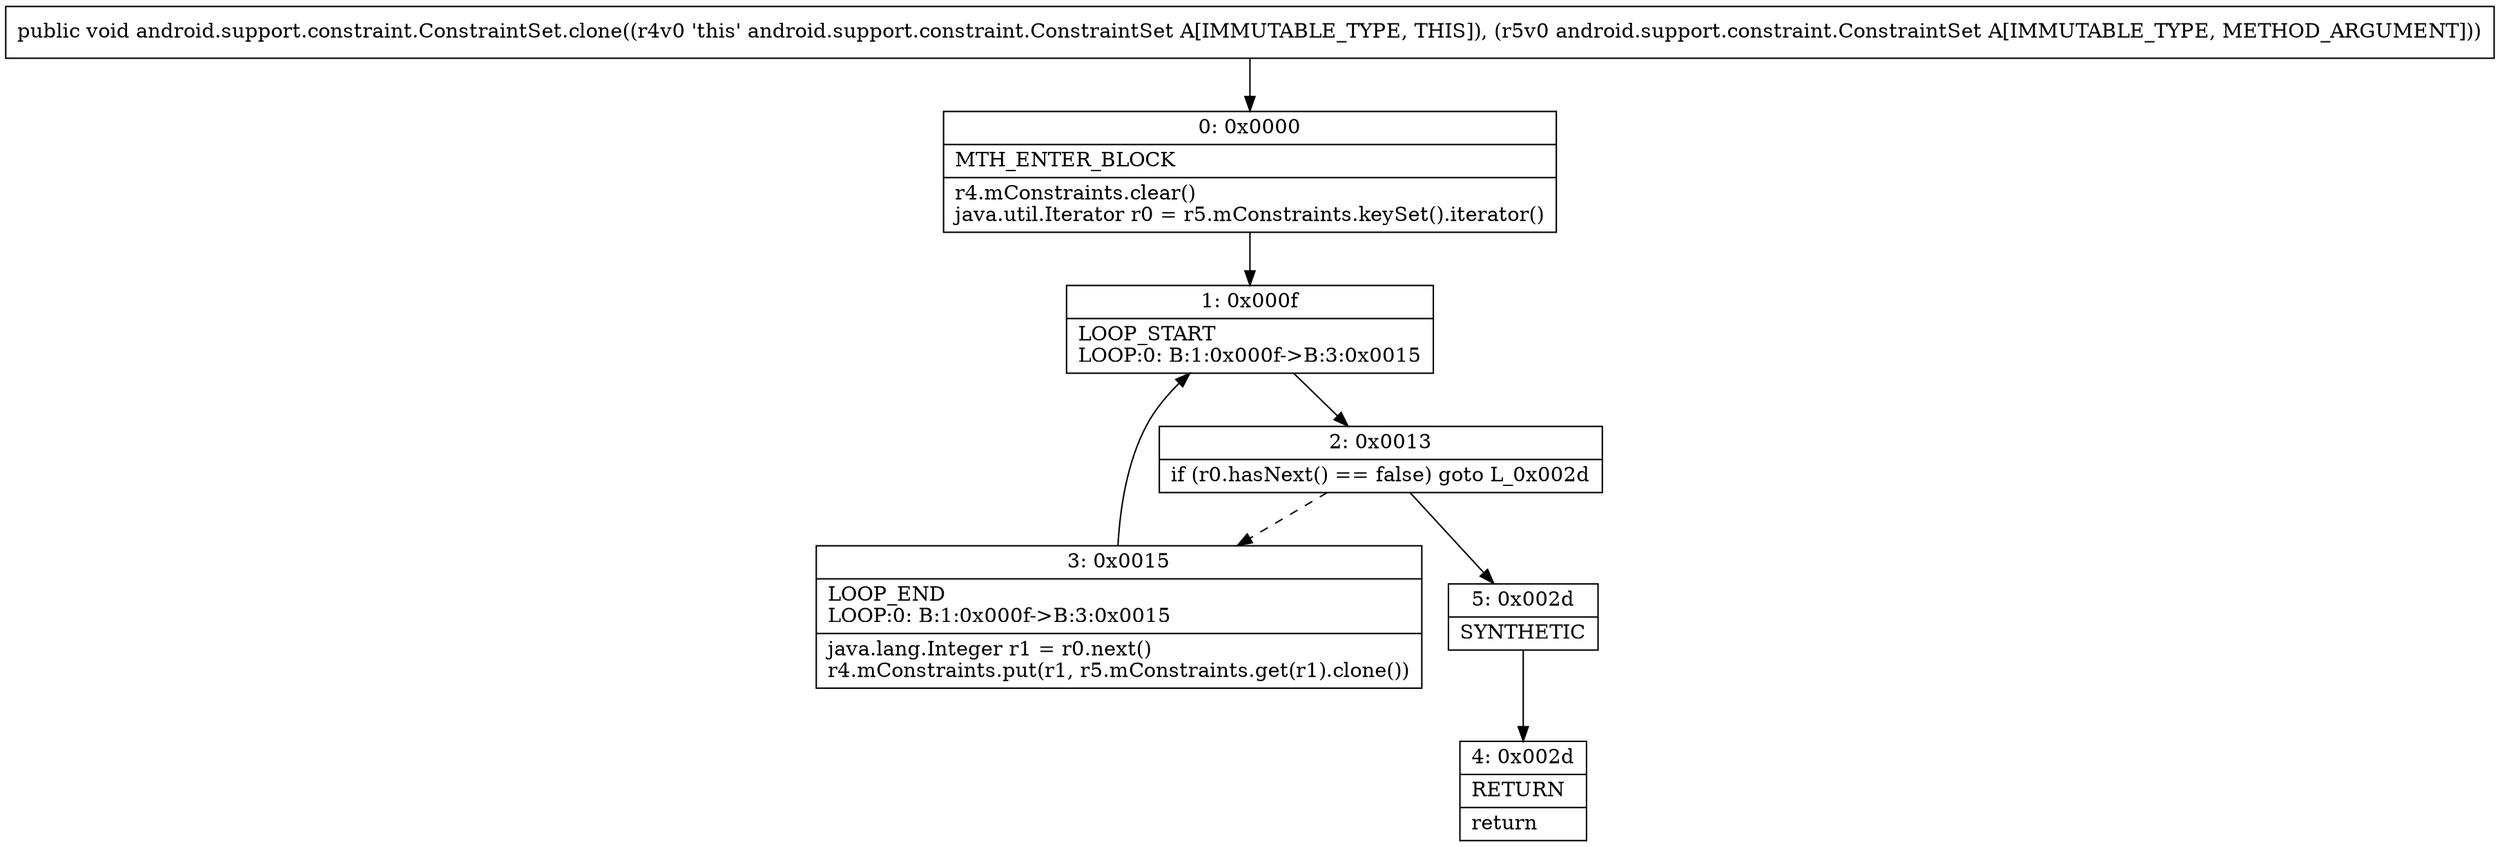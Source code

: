 digraph "CFG forandroid.support.constraint.ConstraintSet.clone(Landroid\/support\/constraint\/ConstraintSet;)V" {
Node_0 [shape=record,label="{0\:\ 0x0000|MTH_ENTER_BLOCK\l|r4.mConstraints.clear()\ljava.util.Iterator r0 = r5.mConstraints.keySet().iterator()\l}"];
Node_1 [shape=record,label="{1\:\ 0x000f|LOOP_START\lLOOP:0: B:1:0x000f\-\>B:3:0x0015\l}"];
Node_2 [shape=record,label="{2\:\ 0x0013|if (r0.hasNext() == false) goto L_0x002d\l}"];
Node_3 [shape=record,label="{3\:\ 0x0015|LOOP_END\lLOOP:0: B:1:0x000f\-\>B:3:0x0015\l|java.lang.Integer r1 = r0.next()\lr4.mConstraints.put(r1, r5.mConstraints.get(r1).clone())\l}"];
Node_4 [shape=record,label="{4\:\ 0x002d|RETURN\l|return\l}"];
Node_5 [shape=record,label="{5\:\ 0x002d|SYNTHETIC\l}"];
MethodNode[shape=record,label="{public void android.support.constraint.ConstraintSet.clone((r4v0 'this' android.support.constraint.ConstraintSet A[IMMUTABLE_TYPE, THIS]), (r5v0 android.support.constraint.ConstraintSet A[IMMUTABLE_TYPE, METHOD_ARGUMENT])) }"];
MethodNode -> Node_0;
Node_0 -> Node_1;
Node_1 -> Node_2;
Node_2 -> Node_3[style=dashed];
Node_2 -> Node_5;
Node_3 -> Node_1;
Node_5 -> Node_4;
}

